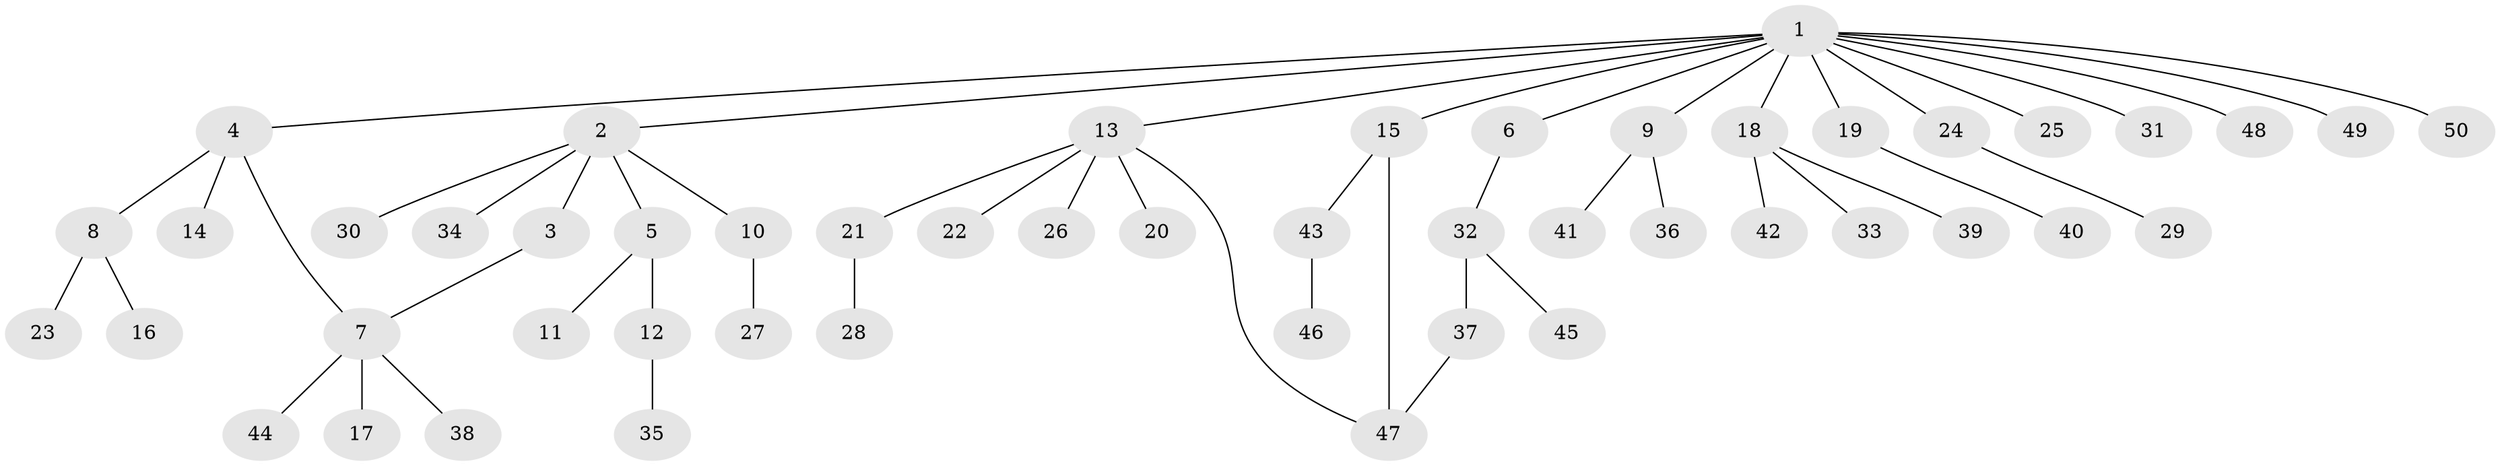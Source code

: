 // Generated by graph-tools (version 1.1) at 2025/11/02/27/25 16:11:14]
// undirected, 50 vertices, 52 edges
graph export_dot {
graph [start="1"]
  node [color=gray90,style=filled];
  1;
  2;
  3;
  4;
  5;
  6;
  7;
  8;
  9;
  10;
  11;
  12;
  13;
  14;
  15;
  16;
  17;
  18;
  19;
  20;
  21;
  22;
  23;
  24;
  25;
  26;
  27;
  28;
  29;
  30;
  31;
  32;
  33;
  34;
  35;
  36;
  37;
  38;
  39;
  40;
  41;
  42;
  43;
  44;
  45;
  46;
  47;
  48;
  49;
  50;
  1 -- 2;
  1 -- 4;
  1 -- 6;
  1 -- 9;
  1 -- 13;
  1 -- 15;
  1 -- 18;
  1 -- 19;
  1 -- 24;
  1 -- 25;
  1 -- 31;
  1 -- 48;
  1 -- 49;
  1 -- 50;
  2 -- 3;
  2 -- 5;
  2 -- 10;
  2 -- 30;
  2 -- 34;
  3 -- 7;
  4 -- 7;
  4 -- 8;
  4 -- 14;
  5 -- 11;
  5 -- 12;
  6 -- 32;
  7 -- 17;
  7 -- 38;
  7 -- 44;
  8 -- 16;
  8 -- 23;
  9 -- 36;
  9 -- 41;
  10 -- 27;
  12 -- 35;
  13 -- 20;
  13 -- 21;
  13 -- 22;
  13 -- 26;
  13 -- 47;
  15 -- 43;
  15 -- 47;
  18 -- 33;
  18 -- 39;
  18 -- 42;
  19 -- 40;
  21 -- 28;
  24 -- 29;
  32 -- 37;
  32 -- 45;
  37 -- 47;
  43 -- 46;
}
